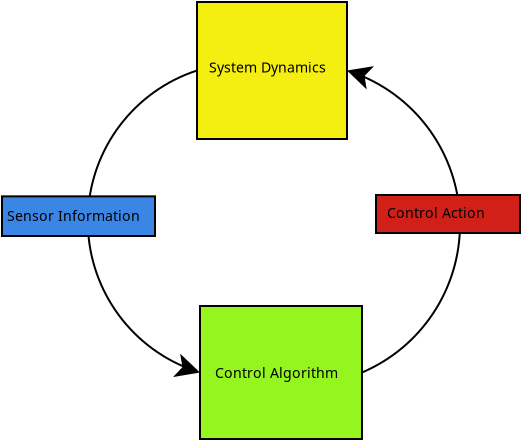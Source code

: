 <?xml version="1.0" encoding="UTF-8"?>
<dia:diagram xmlns:dia="http://www.lysator.liu.se/~alla/dia/">
  <dia:layer name="Background" visible="true" active="true">
    <dia:object type="Standard - Arc" version="0" id="O0">
      <dia:attribute name="obj_pos">
        <dia:point val="37.15,26.575"/>
      </dia:attribute>
      <dia:attribute name="obj_bb">
        <dia:rectangle val="36.348,11.256;42.101,26.627"/>
      </dia:attribute>
      <dia:attribute name="conn_endpoints">
        <dia:point val="37.15,26.575"/>
        <dia:point val="36.4,11.475"/>
      </dia:attribute>
      <dia:attribute name="curve_distance">
        <dia:real val="5.272"/>
      </dia:attribute>
      <dia:attribute name="line_width">
        <dia:real val="0.1"/>
      </dia:attribute>
      <dia:attribute name="end_arrow">
        <dia:enum val="22"/>
      </dia:attribute>
      <dia:attribute name="end_arrow_length">
        <dia:real val="1"/>
      </dia:attribute>
      <dia:attribute name="end_arrow_width">
        <dia:real val="1"/>
      </dia:attribute>
      <dia:connections>
        <dia:connection handle="0" to="O3" connection="8"/>
        <dia:connection handle="1" to="O1" connection="8"/>
      </dia:connections>
    </dia:object>
    <dia:object type="Flowchart - Box" version="0" id="O1">
      <dia:attribute name="obj_pos">
        <dia:point val="28.9,8.05"/>
      </dia:attribute>
      <dia:attribute name="obj_bb">
        <dia:rectangle val="28.85,8;36.45,14.95"/>
      </dia:attribute>
      <dia:attribute name="elem_corner">
        <dia:point val="28.9,8.05"/>
      </dia:attribute>
      <dia:attribute name="elem_width">
        <dia:real val="7.5"/>
      </dia:attribute>
      <dia:attribute name="elem_height">
        <dia:real val="6.85"/>
      </dia:attribute>
      <dia:attribute name="border_width">
        <dia:real val="0.1"/>
      </dia:attribute>
      <dia:attribute name="inner_color">
        <dia:color val="#f4ee11"/>
      </dia:attribute>
      <dia:attribute name="show_background">
        <dia:boolean val="true"/>
      </dia:attribute>
      <dia:attribute name="padding">
        <dia:real val="0.5"/>
      </dia:attribute>
      <dia:attribute name="text">
        <dia:composite type="text">
          <dia:attribute name="string">
            <dia:string>##</dia:string>
          </dia:attribute>
          <dia:attribute name="font">
            <dia:font family="sans" style="0" name="Helvetica"/>
          </dia:attribute>
          <dia:attribute name="height">
            <dia:real val="0.8"/>
          </dia:attribute>
          <dia:attribute name="pos">
            <dia:point val="32.65,11.67"/>
          </dia:attribute>
          <dia:attribute name="color">
            <dia:color val="#000000"/>
          </dia:attribute>
          <dia:attribute name="alignment">
            <dia:enum val="1"/>
          </dia:attribute>
        </dia:composite>
      </dia:attribute>
    </dia:object>
    <dia:object type="Flowchart - Box" version="0" id="O2">
      <dia:attribute name="obj_pos">
        <dia:point val="37.85,17.7"/>
      </dia:attribute>
      <dia:attribute name="obj_bb">
        <dia:rectangle val="37.8,17.65;45.1,19.65"/>
      </dia:attribute>
      <dia:attribute name="elem_corner">
        <dia:point val="37.85,17.7"/>
      </dia:attribute>
      <dia:attribute name="elem_width">
        <dia:real val="7.2"/>
      </dia:attribute>
      <dia:attribute name="elem_height">
        <dia:real val="1.9"/>
      </dia:attribute>
      <dia:attribute name="border_width">
        <dia:real val="0.1"/>
      </dia:attribute>
      <dia:attribute name="inner_color">
        <dia:color val="#d02018"/>
      </dia:attribute>
      <dia:attribute name="show_background">
        <dia:boolean val="true"/>
      </dia:attribute>
      <dia:attribute name="padding">
        <dia:real val="0.5"/>
      </dia:attribute>
      <dia:attribute name="text">
        <dia:composite type="text">
          <dia:attribute name="string">
            <dia:string>##</dia:string>
          </dia:attribute>
          <dia:attribute name="font">
            <dia:font family="sans" style="0" name="Helvetica"/>
          </dia:attribute>
          <dia:attribute name="height">
            <dia:real val="0.8"/>
          </dia:attribute>
          <dia:attribute name="pos">
            <dia:point val="41.45,18.845"/>
          </dia:attribute>
          <dia:attribute name="color">
            <dia:color val="#000000"/>
          </dia:attribute>
          <dia:attribute name="alignment">
            <dia:enum val="1"/>
          </dia:attribute>
        </dia:composite>
      </dia:attribute>
    </dia:object>
    <dia:object type="Flowchart - Box" version="0" id="O3">
      <dia:attribute name="obj_pos">
        <dia:point val="29.05,23.25"/>
      </dia:attribute>
      <dia:attribute name="obj_bb">
        <dia:rectangle val="29,23.2;37.2,29.95"/>
      </dia:attribute>
      <dia:attribute name="elem_corner">
        <dia:point val="29.05,23.25"/>
      </dia:attribute>
      <dia:attribute name="elem_width">
        <dia:real val="8.1"/>
      </dia:attribute>
      <dia:attribute name="elem_height">
        <dia:real val="6.65"/>
      </dia:attribute>
      <dia:attribute name="border_width">
        <dia:real val="0.1"/>
      </dia:attribute>
      <dia:attribute name="inner_color">
        <dia:color val="#94f61e"/>
      </dia:attribute>
      <dia:attribute name="show_background">
        <dia:boolean val="true"/>
      </dia:attribute>
      <dia:attribute name="padding">
        <dia:real val="0.5"/>
      </dia:attribute>
      <dia:attribute name="text">
        <dia:composite type="text">
          <dia:attribute name="string">
            <dia:string>##</dia:string>
          </dia:attribute>
          <dia:attribute name="font">
            <dia:font family="sans" style="0" name="Helvetica"/>
          </dia:attribute>
          <dia:attribute name="height">
            <dia:real val="0.8"/>
          </dia:attribute>
          <dia:attribute name="pos">
            <dia:point val="33.1,26.77"/>
          </dia:attribute>
          <dia:attribute name="color">
            <dia:color val="#000000"/>
          </dia:attribute>
          <dia:attribute name="alignment">
            <dia:enum val="1"/>
          </dia:attribute>
        </dia:composite>
      </dia:attribute>
    </dia:object>
    <dia:object type="Standard - Arc" version="0" id="O4">
      <dia:attribute name="obj_pos">
        <dia:point val="28.9,11.475"/>
      </dia:attribute>
      <dia:attribute name="obj_bb">
        <dia:rectangle val="23.39,11.425;29.101,26.804"/>
      </dia:attribute>
      <dia:attribute name="conn_endpoints">
        <dia:point val="28.9,11.475"/>
        <dia:point val="29.05,26.575"/>
      </dia:attribute>
      <dia:attribute name="curve_distance">
        <dia:real val="5.535"/>
      </dia:attribute>
      <dia:attribute name="line_width">
        <dia:real val="0.1"/>
      </dia:attribute>
      <dia:attribute name="end_arrow">
        <dia:enum val="22"/>
      </dia:attribute>
      <dia:attribute name="end_arrow_length">
        <dia:real val="1"/>
      </dia:attribute>
      <dia:attribute name="end_arrow_width">
        <dia:real val="1"/>
      </dia:attribute>
      <dia:connections>
        <dia:connection handle="0" to="O1" connection="7"/>
        <dia:connection handle="1" to="O3" connection="7"/>
      </dia:connections>
    </dia:object>
    <dia:object type="Standard - Text" version="1" id="O5">
      <dia:attribute name="obj_pos">
        <dia:point val="29.5,11.575"/>
      </dia:attribute>
      <dia:attribute name="obj_bb">
        <dia:rectangle val="29.5,10.92;35.835,11.742"/>
      </dia:attribute>
      <dia:attribute name="text">
        <dia:composite type="text">
          <dia:attribute name="string">
            <dia:string>#System Dynamics#</dia:string>
          </dia:attribute>
          <dia:attribute name="font">
            <dia:font family="sans" style="0" name="Helvetica"/>
          </dia:attribute>
          <dia:attribute name="height">
            <dia:real val="0.882"/>
          </dia:attribute>
          <dia:attribute name="pos">
            <dia:point val="29.5,11.575"/>
          </dia:attribute>
          <dia:attribute name="color">
            <dia:color val="#000000"/>
          </dia:attribute>
          <dia:attribute name="alignment">
            <dia:enum val="0"/>
          </dia:attribute>
        </dia:composite>
      </dia:attribute>
      <dia:attribute name="valign">
        <dia:enum val="3"/>
      </dia:attribute>
    </dia:object>
    <dia:object type="Standard - Text" version="1" id="O6">
      <dia:attribute name="obj_pos">
        <dia:point val="29.8,26.85"/>
      </dia:attribute>
      <dia:attribute name="obj_bb">
        <dia:rectangle val="29.8,26.195;36.032,27.017"/>
      </dia:attribute>
      <dia:attribute name="text">
        <dia:composite type="text">
          <dia:attribute name="string">
            <dia:string>#Control Algorithm#</dia:string>
          </dia:attribute>
          <dia:attribute name="font">
            <dia:font family="sans" style="0" name="Helvetica"/>
          </dia:attribute>
          <dia:attribute name="height">
            <dia:real val="0.882"/>
          </dia:attribute>
          <dia:attribute name="pos">
            <dia:point val="29.8,26.85"/>
          </dia:attribute>
          <dia:attribute name="color">
            <dia:color val="#000000"/>
          </dia:attribute>
          <dia:attribute name="alignment">
            <dia:enum val="0"/>
          </dia:attribute>
        </dia:composite>
      </dia:attribute>
      <dia:attribute name="valign">
        <dia:enum val="3"/>
      </dia:attribute>
    </dia:object>
    <dia:object type="Standard - Text" version="1" id="O7">
      <dia:attribute name="obj_pos">
        <dia:point val="38.4,18.85"/>
      </dia:attribute>
      <dia:attribute name="obj_bb">
        <dia:rectangle val="38.4,18.195;43.388,19.899"/>
      </dia:attribute>
      <dia:attribute name="text">
        <dia:composite type="text">
          <dia:attribute name="string">
            <dia:string>#Control Action
#</dia:string>
          </dia:attribute>
          <dia:attribute name="font">
            <dia:font family="sans" style="0" name="Helvetica"/>
          </dia:attribute>
          <dia:attribute name="height">
            <dia:real val="0.882"/>
          </dia:attribute>
          <dia:attribute name="pos">
            <dia:point val="38.4,18.85"/>
          </dia:attribute>
          <dia:attribute name="color">
            <dia:color val="#000000"/>
          </dia:attribute>
          <dia:attribute name="alignment">
            <dia:enum val="0"/>
          </dia:attribute>
        </dia:composite>
      </dia:attribute>
      <dia:attribute name="valign">
        <dia:enum val="3"/>
      </dia:attribute>
    </dia:object>
    <dia:group>
      <dia:object type="Flowchart - Box" version="0" id="O8">
        <dia:attribute name="obj_pos">
          <dia:point val="19.15,17.768"/>
        </dia:attribute>
        <dia:attribute name="obj_bb">
          <dia:rectangle val="19.1,17.718;26.85,19.8"/>
        </dia:attribute>
        <dia:attribute name="elem_corner">
          <dia:point val="19.15,17.768"/>
        </dia:attribute>
        <dia:attribute name="elem_width">
          <dia:real val="7.65"/>
        </dia:attribute>
        <dia:attribute name="elem_height">
          <dia:real val="1.982"/>
        </dia:attribute>
        <dia:attribute name="border_width">
          <dia:real val="0.1"/>
        </dia:attribute>
        <dia:attribute name="inner_color">
          <dia:color val="#3b86e5"/>
        </dia:attribute>
        <dia:attribute name="show_background">
          <dia:boolean val="true"/>
        </dia:attribute>
        <dia:attribute name="padding">
          <dia:real val="0.5"/>
        </dia:attribute>
        <dia:attribute name="text">
          <dia:composite type="text">
            <dia:attribute name="string">
              <dia:string>##</dia:string>
            </dia:attribute>
            <dia:attribute name="font">
              <dia:font family="sans" style="0" name="Helvetica"/>
            </dia:attribute>
            <dia:attribute name="height">
              <dia:real val="0.882"/>
            </dia:attribute>
            <dia:attribute name="pos">
              <dia:point val="22.975,18.973"/>
            </dia:attribute>
            <dia:attribute name="color">
              <dia:color val="#000000"/>
            </dia:attribute>
            <dia:attribute name="alignment">
              <dia:enum val="1"/>
            </dia:attribute>
          </dia:composite>
        </dia:attribute>
      </dia:object>
      <dia:object type="Standard - Text" version="1" id="O9">
        <dia:attribute name="obj_pos">
          <dia:point val="19.4,19"/>
        </dia:attribute>
        <dia:attribute name="obj_bb">
          <dia:rectangle val="19.4,18.345;26.13,20.049"/>
        </dia:attribute>
        <dia:attribute name="text">
          <dia:composite type="text">
            <dia:attribute name="string">
              <dia:string>#Sensor Information
#</dia:string>
            </dia:attribute>
            <dia:attribute name="font">
              <dia:font family="sans" style="0" name="Helvetica"/>
            </dia:attribute>
            <dia:attribute name="height">
              <dia:real val="0.882"/>
            </dia:attribute>
            <dia:attribute name="pos">
              <dia:point val="19.4,19"/>
            </dia:attribute>
            <dia:attribute name="color">
              <dia:color val="#000000"/>
            </dia:attribute>
            <dia:attribute name="alignment">
              <dia:enum val="0"/>
            </dia:attribute>
          </dia:composite>
        </dia:attribute>
        <dia:attribute name="valign">
          <dia:enum val="3"/>
        </dia:attribute>
      </dia:object>
    </dia:group>
  </dia:layer>
</dia:diagram>
